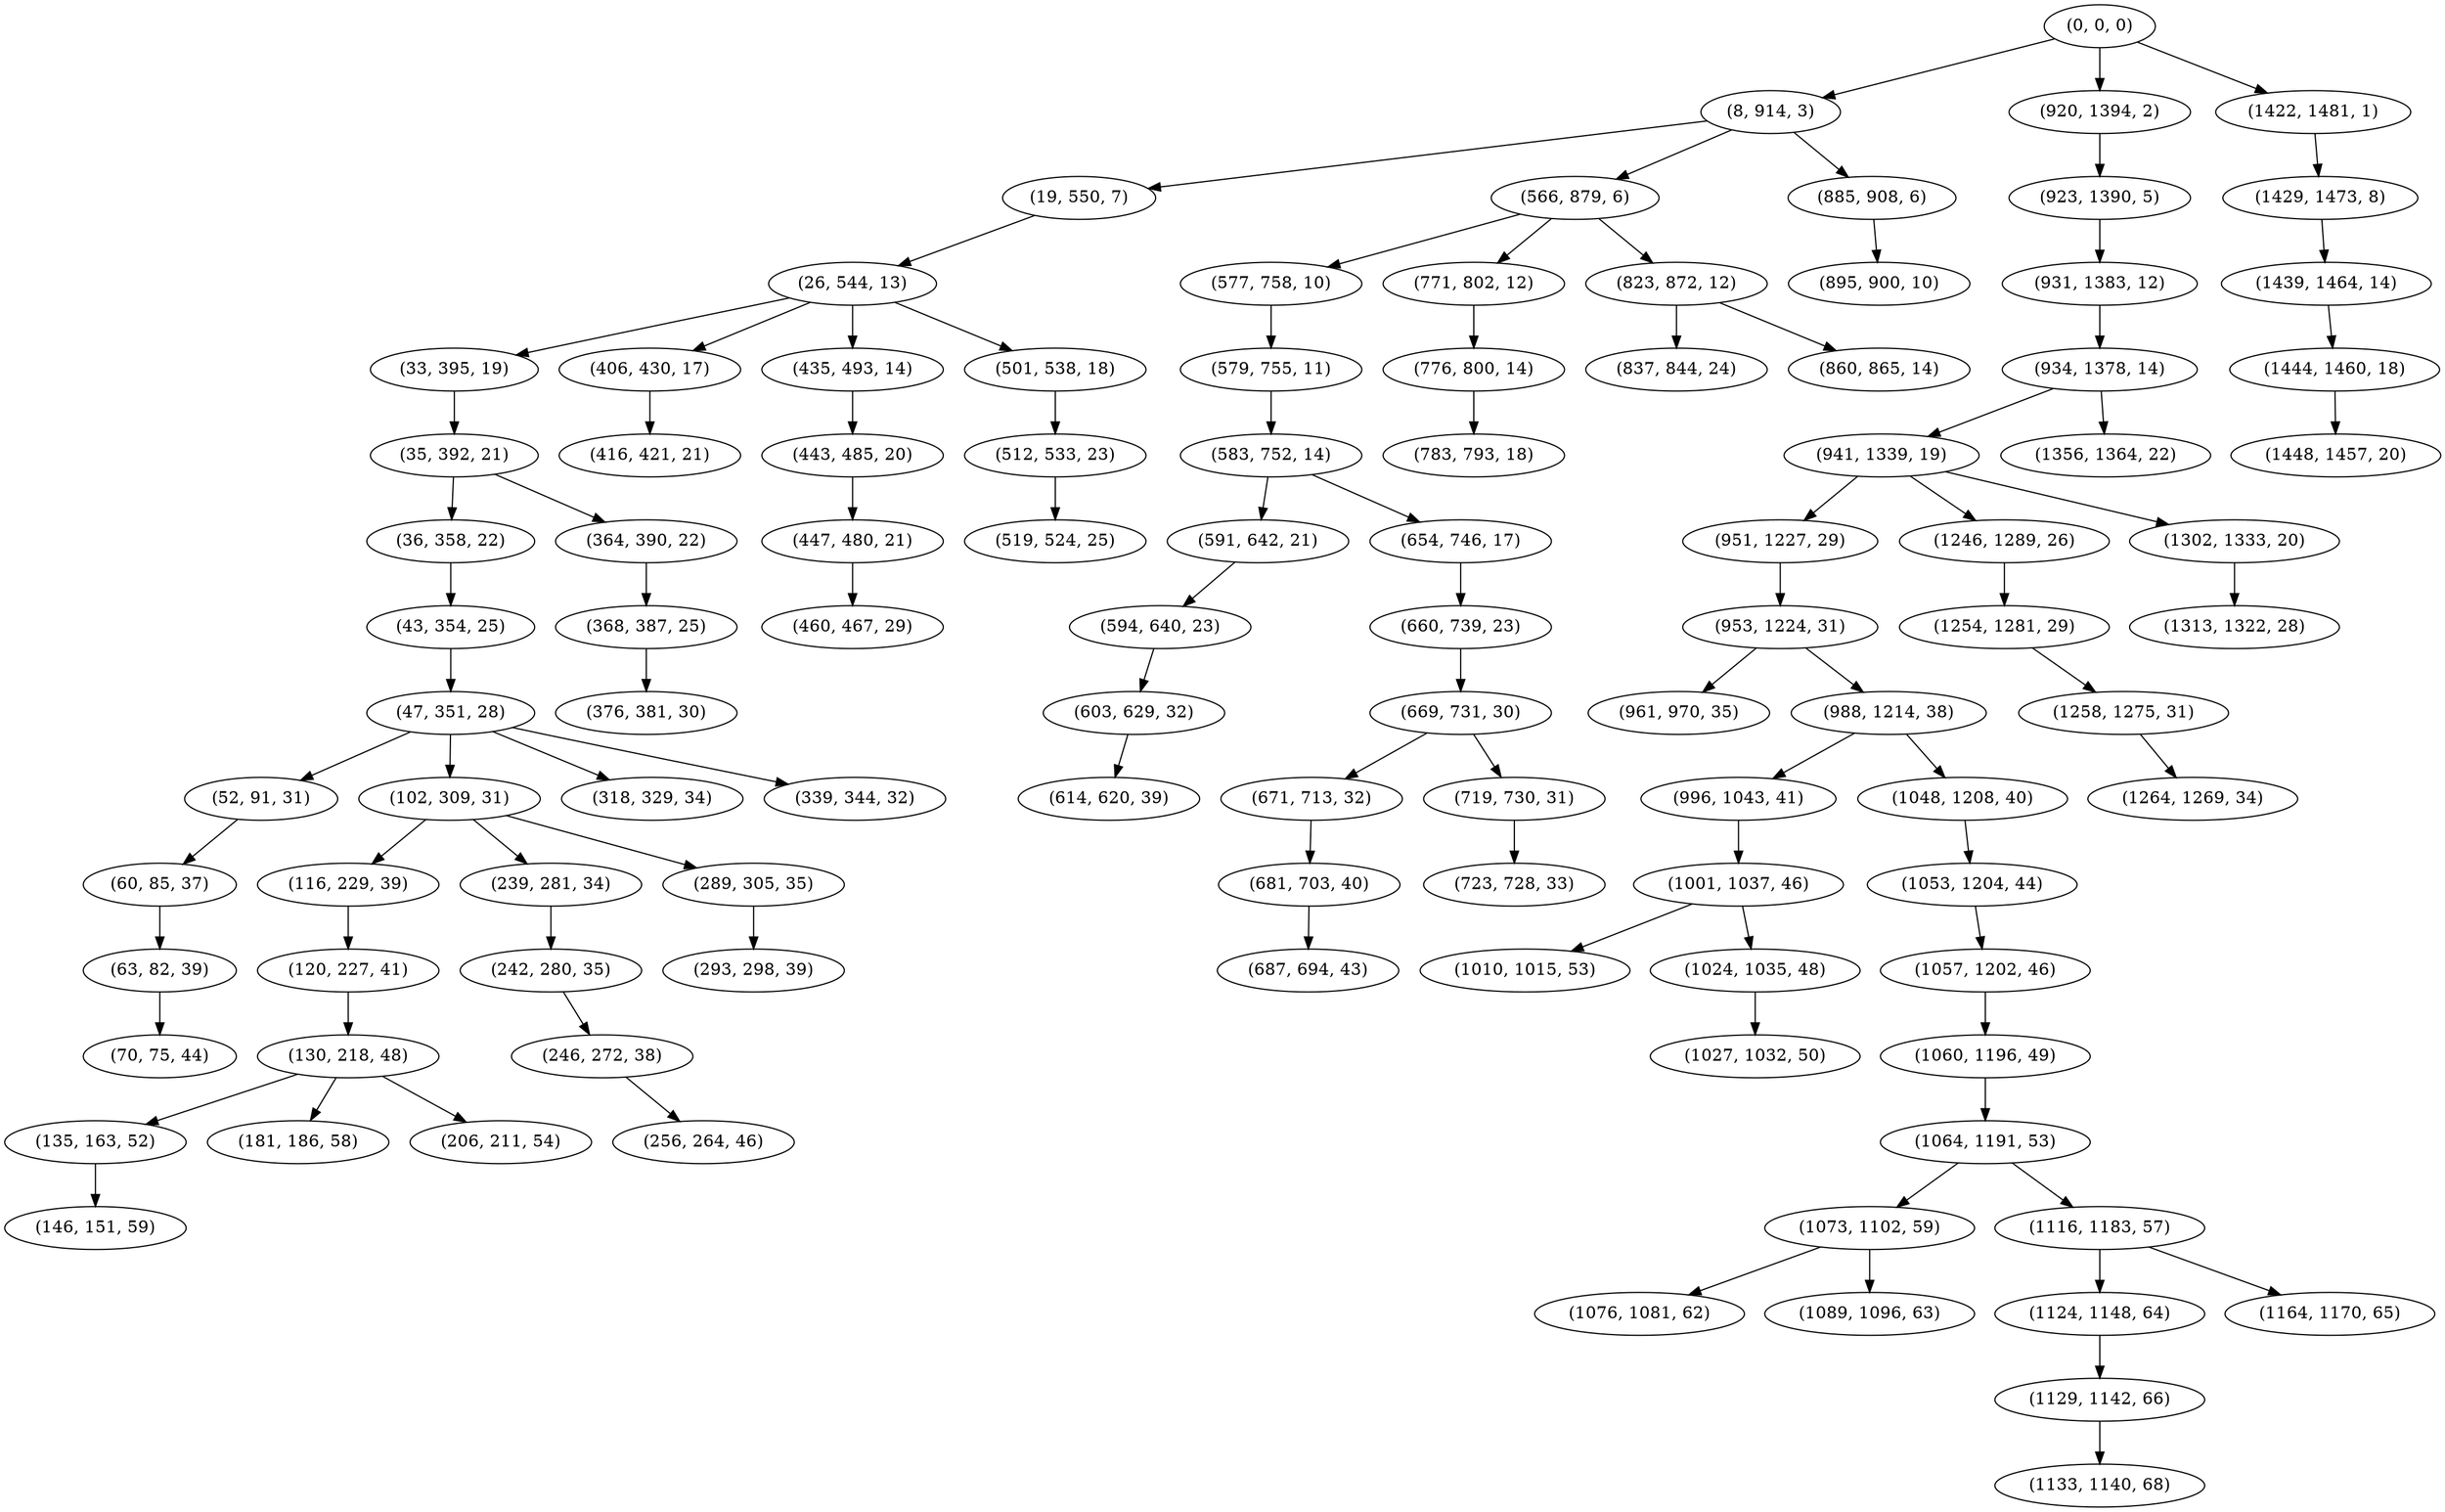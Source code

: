digraph tree {
    "(0, 0, 0)";
    "(8, 914, 3)";
    "(19, 550, 7)";
    "(26, 544, 13)";
    "(33, 395, 19)";
    "(35, 392, 21)";
    "(36, 358, 22)";
    "(43, 354, 25)";
    "(47, 351, 28)";
    "(52, 91, 31)";
    "(60, 85, 37)";
    "(63, 82, 39)";
    "(70, 75, 44)";
    "(102, 309, 31)";
    "(116, 229, 39)";
    "(120, 227, 41)";
    "(130, 218, 48)";
    "(135, 163, 52)";
    "(146, 151, 59)";
    "(181, 186, 58)";
    "(206, 211, 54)";
    "(239, 281, 34)";
    "(242, 280, 35)";
    "(246, 272, 38)";
    "(256, 264, 46)";
    "(289, 305, 35)";
    "(293, 298, 39)";
    "(318, 329, 34)";
    "(339, 344, 32)";
    "(364, 390, 22)";
    "(368, 387, 25)";
    "(376, 381, 30)";
    "(406, 430, 17)";
    "(416, 421, 21)";
    "(435, 493, 14)";
    "(443, 485, 20)";
    "(447, 480, 21)";
    "(460, 467, 29)";
    "(501, 538, 18)";
    "(512, 533, 23)";
    "(519, 524, 25)";
    "(566, 879, 6)";
    "(577, 758, 10)";
    "(579, 755, 11)";
    "(583, 752, 14)";
    "(591, 642, 21)";
    "(594, 640, 23)";
    "(603, 629, 32)";
    "(614, 620, 39)";
    "(654, 746, 17)";
    "(660, 739, 23)";
    "(669, 731, 30)";
    "(671, 713, 32)";
    "(681, 703, 40)";
    "(687, 694, 43)";
    "(719, 730, 31)";
    "(723, 728, 33)";
    "(771, 802, 12)";
    "(776, 800, 14)";
    "(783, 793, 18)";
    "(823, 872, 12)";
    "(837, 844, 24)";
    "(860, 865, 14)";
    "(885, 908, 6)";
    "(895, 900, 10)";
    "(920, 1394, 2)";
    "(923, 1390, 5)";
    "(931, 1383, 12)";
    "(934, 1378, 14)";
    "(941, 1339, 19)";
    "(951, 1227, 29)";
    "(953, 1224, 31)";
    "(961, 970, 35)";
    "(988, 1214, 38)";
    "(996, 1043, 41)";
    "(1001, 1037, 46)";
    "(1010, 1015, 53)";
    "(1024, 1035, 48)";
    "(1027, 1032, 50)";
    "(1048, 1208, 40)";
    "(1053, 1204, 44)";
    "(1057, 1202, 46)";
    "(1060, 1196, 49)";
    "(1064, 1191, 53)";
    "(1073, 1102, 59)";
    "(1076, 1081, 62)";
    "(1089, 1096, 63)";
    "(1116, 1183, 57)";
    "(1124, 1148, 64)";
    "(1129, 1142, 66)";
    "(1133, 1140, 68)";
    "(1164, 1170, 65)";
    "(1246, 1289, 26)";
    "(1254, 1281, 29)";
    "(1258, 1275, 31)";
    "(1264, 1269, 34)";
    "(1302, 1333, 20)";
    "(1313, 1322, 28)";
    "(1356, 1364, 22)";
    "(1422, 1481, 1)";
    "(1429, 1473, 8)";
    "(1439, 1464, 14)";
    "(1444, 1460, 18)";
    "(1448, 1457, 20)";
    "(0, 0, 0)" -> "(8, 914, 3)";
    "(0, 0, 0)" -> "(920, 1394, 2)";
    "(0, 0, 0)" -> "(1422, 1481, 1)";
    "(8, 914, 3)" -> "(19, 550, 7)";
    "(8, 914, 3)" -> "(566, 879, 6)";
    "(8, 914, 3)" -> "(885, 908, 6)";
    "(19, 550, 7)" -> "(26, 544, 13)";
    "(26, 544, 13)" -> "(33, 395, 19)";
    "(26, 544, 13)" -> "(406, 430, 17)";
    "(26, 544, 13)" -> "(435, 493, 14)";
    "(26, 544, 13)" -> "(501, 538, 18)";
    "(33, 395, 19)" -> "(35, 392, 21)";
    "(35, 392, 21)" -> "(36, 358, 22)";
    "(35, 392, 21)" -> "(364, 390, 22)";
    "(36, 358, 22)" -> "(43, 354, 25)";
    "(43, 354, 25)" -> "(47, 351, 28)";
    "(47, 351, 28)" -> "(52, 91, 31)";
    "(47, 351, 28)" -> "(102, 309, 31)";
    "(47, 351, 28)" -> "(318, 329, 34)";
    "(47, 351, 28)" -> "(339, 344, 32)";
    "(52, 91, 31)" -> "(60, 85, 37)";
    "(60, 85, 37)" -> "(63, 82, 39)";
    "(63, 82, 39)" -> "(70, 75, 44)";
    "(102, 309, 31)" -> "(116, 229, 39)";
    "(102, 309, 31)" -> "(239, 281, 34)";
    "(102, 309, 31)" -> "(289, 305, 35)";
    "(116, 229, 39)" -> "(120, 227, 41)";
    "(120, 227, 41)" -> "(130, 218, 48)";
    "(130, 218, 48)" -> "(135, 163, 52)";
    "(130, 218, 48)" -> "(181, 186, 58)";
    "(130, 218, 48)" -> "(206, 211, 54)";
    "(135, 163, 52)" -> "(146, 151, 59)";
    "(239, 281, 34)" -> "(242, 280, 35)";
    "(242, 280, 35)" -> "(246, 272, 38)";
    "(246, 272, 38)" -> "(256, 264, 46)";
    "(289, 305, 35)" -> "(293, 298, 39)";
    "(364, 390, 22)" -> "(368, 387, 25)";
    "(368, 387, 25)" -> "(376, 381, 30)";
    "(406, 430, 17)" -> "(416, 421, 21)";
    "(435, 493, 14)" -> "(443, 485, 20)";
    "(443, 485, 20)" -> "(447, 480, 21)";
    "(447, 480, 21)" -> "(460, 467, 29)";
    "(501, 538, 18)" -> "(512, 533, 23)";
    "(512, 533, 23)" -> "(519, 524, 25)";
    "(566, 879, 6)" -> "(577, 758, 10)";
    "(566, 879, 6)" -> "(771, 802, 12)";
    "(566, 879, 6)" -> "(823, 872, 12)";
    "(577, 758, 10)" -> "(579, 755, 11)";
    "(579, 755, 11)" -> "(583, 752, 14)";
    "(583, 752, 14)" -> "(591, 642, 21)";
    "(583, 752, 14)" -> "(654, 746, 17)";
    "(591, 642, 21)" -> "(594, 640, 23)";
    "(594, 640, 23)" -> "(603, 629, 32)";
    "(603, 629, 32)" -> "(614, 620, 39)";
    "(654, 746, 17)" -> "(660, 739, 23)";
    "(660, 739, 23)" -> "(669, 731, 30)";
    "(669, 731, 30)" -> "(671, 713, 32)";
    "(669, 731, 30)" -> "(719, 730, 31)";
    "(671, 713, 32)" -> "(681, 703, 40)";
    "(681, 703, 40)" -> "(687, 694, 43)";
    "(719, 730, 31)" -> "(723, 728, 33)";
    "(771, 802, 12)" -> "(776, 800, 14)";
    "(776, 800, 14)" -> "(783, 793, 18)";
    "(823, 872, 12)" -> "(837, 844, 24)";
    "(823, 872, 12)" -> "(860, 865, 14)";
    "(885, 908, 6)" -> "(895, 900, 10)";
    "(920, 1394, 2)" -> "(923, 1390, 5)";
    "(923, 1390, 5)" -> "(931, 1383, 12)";
    "(931, 1383, 12)" -> "(934, 1378, 14)";
    "(934, 1378, 14)" -> "(941, 1339, 19)";
    "(934, 1378, 14)" -> "(1356, 1364, 22)";
    "(941, 1339, 19)" -> "(951, 1227, 29)";
    "(941, 1339, 19)" -> "(1246, 1289, 26)";
    "(941, 1339, 19)" -> "(1302, 1333, 20)";
    "(951, 1227, 29)" -> "(953, 1224, 31)";
    "(953, 1224, 31)" -> "(961, 970, 35)";
    "(953, 1224, 31)" -> "(988, 1214, 38)";
    "(988, 1214, 38)" -> "(996, 1043, 41)";
    "(988, 1214, 38)" -> "(1048, 1208, 40)";
    "(996, 1043, 41)" -> "(1001, 1037, 46)";
    "(1001, 1037, 46)" -> "(1010, 1015, 53)";
    "(1001, 1037, 46)" -> "(1024, 1035, 48)";
    "(1024, 1035, 48)" -> "(1027, 1032, 50)";
    "(1048, 1208, 40)" -> "(1053, 1204, 44)";
    "(1053, 1204, 44)" -> "(1057, 1202, 46)";
    "(1057, 1202, 46)" -> "(1060, 1196, 49)";
    "(1060, 1196, 49)" -> "(1064, 1191, 53)";
    "(1064, 1191, 53)" -> "(1073, 1102, 59)";
    "(1064, 1191, 53)" -> "(1116, 1183, 57)";
    "(1073, 1102, 59)" -> "(1076, 1081, 62)";
    "(1073, 1102, 59)" -> "(1089, 1096, 63)";
    "(1116, 1183, 57)" -> "(1124, 1148, 64)";
    "(1116, 1183, 57)" -> "(1164, 1170, 65)";
    "(1124, 1148, 64)" -> "(1129, 1142, 66)";
    "(1129, 1142, 66)" -> "(1133, 1140, 68)";
    "(1246, 1289, 26)" -> "(1254, 1281, 29)";
    "(1254, 1281, 29)" -> "(1258, 1275, 31)";
    "(1258, 1275, 31)" -> "(1264, 1269, 34)";
    "(1302, 1333, 20)" -> "(1313, 1322, 28)";
    "(1422, 1481, 1)" -> "(1429, 1473, 8)";
    "(1429, 1473, 8)" -> "(1439, 1464, 14)";
    "(1439, 1464, 14)" -> "(1444, 1460, 18)";
    "(1444, 1460, 18)" -> "(1448, 1457, 20)";
}
